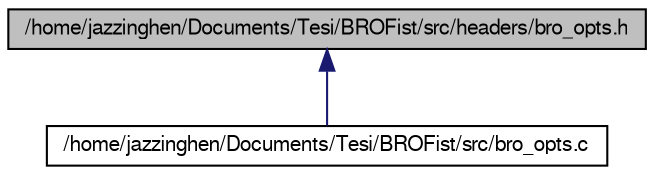 digraph G
{
  edge [fontname="FreeSans",fontsize="10",labelfontname="FreeSans",labelfontsize="10"];
  node [fontname="FreeSans",fontsize="10",shape=record];
  Node1 [label="/home/jazzinghen/Documents/Tesi/BROFist/src/headers/bro_opts.h",height=0.2,width=0.4,color="black", fillcolor="grey75", style="filled" fontcolor="black"];
  Node1 -> Node2 [dir=back,color="midnightblue",fontsize="10",style="solid"];
  Node2 [label="/home/jazzinghen/Documents/Tesi/BROFist/src/bro_opts.c",height=0.2,width=0.4,color="black", fillcolor="white", style="filled",URL="$bro__opts_8c.html"];
}
